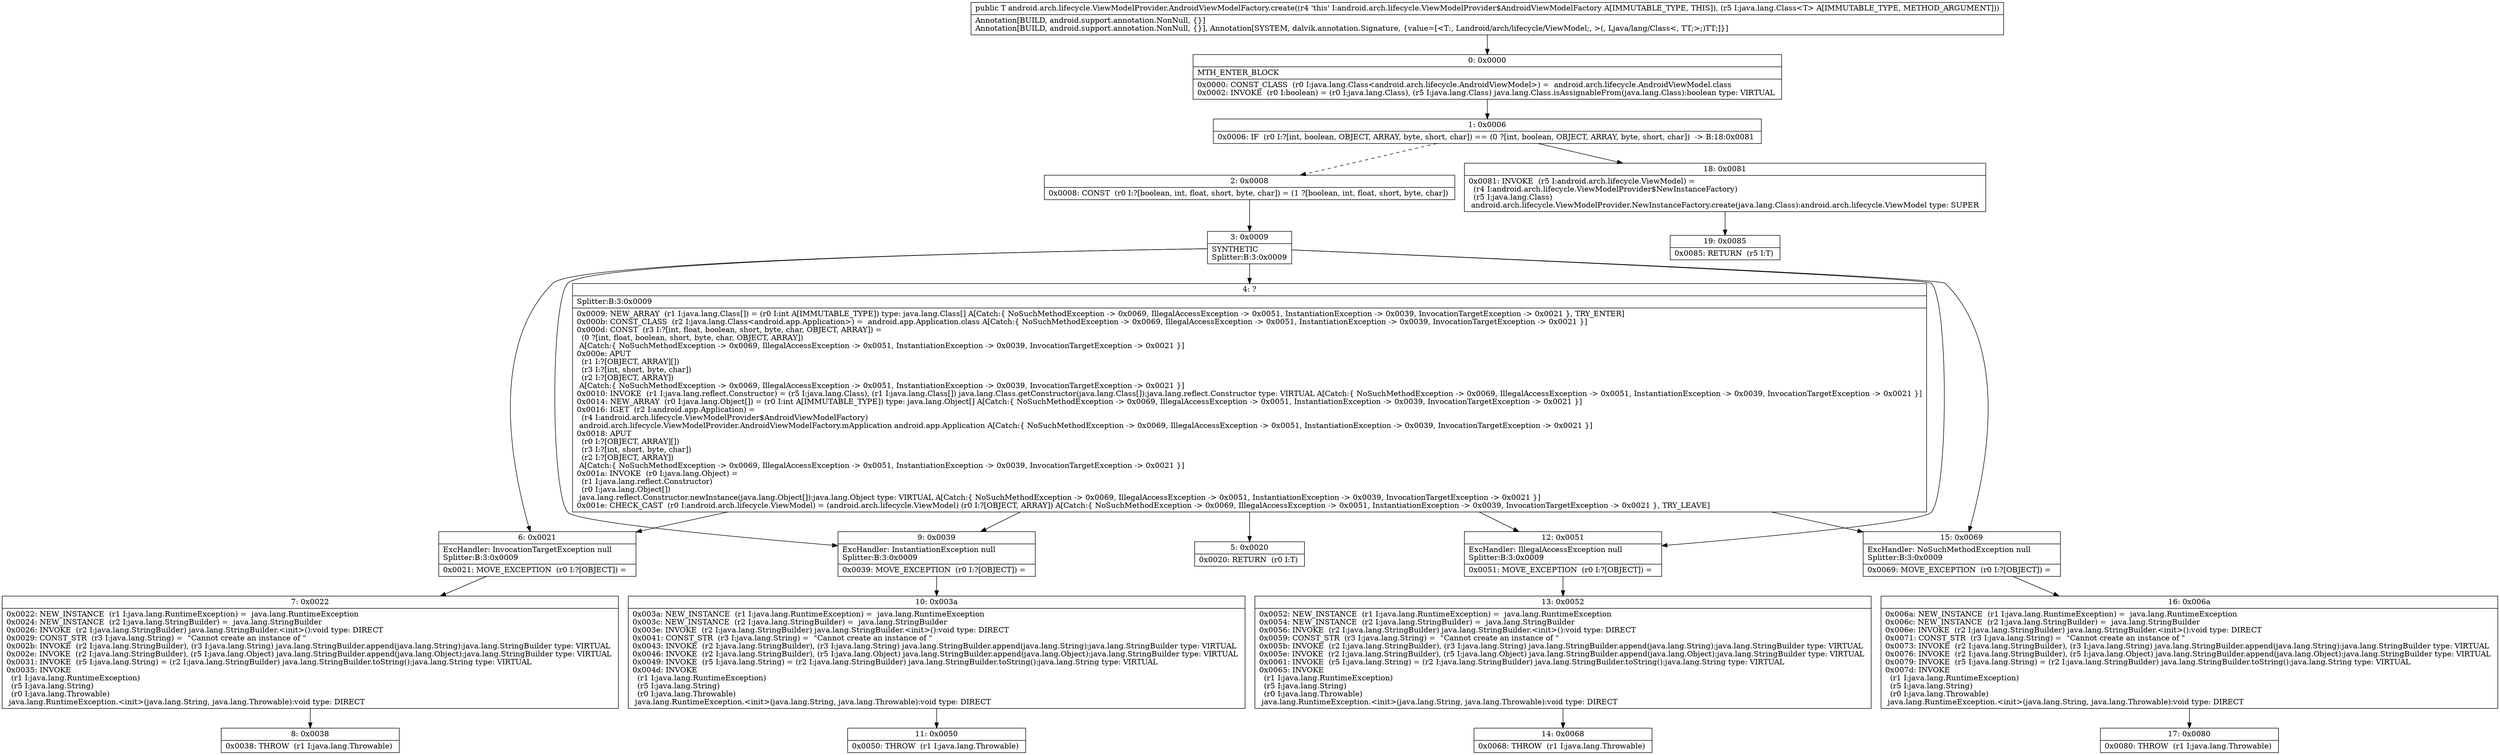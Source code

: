 digraph "CFG forandroid.arch.lifecycle.ViewModelProvider.AndroidViewModelFactory.create(Ljava\/lang\/Class;)Landroid\/arch\/lifecycle\/ViewModel;" {
Node_0 [shape=record,label="{0\:\ 0x0000|MTH_ENTER_BLOCK\l|0x0000: CONST_CLASS  (r0 I:java.lang.Class\<android.arch.lifecycle.AndroidViewModel\>) =  android.arch.lifecycle.AndroidViewModel.class \l0x0002: INVOKE  (r0 I:boolean) = (r0 I:java.lang.Class), (r5 I:java.lang.Class) java.lang.Class.isAssignableFrom(java.lang.Class):boolean type: VIRTUAL \l}"];
Node_1 [shape=record,label="{1\:\ 0x0006|0x0006: IF  (r0 I:?[int, boolean, OBJECT, ARRAY, byte, short, char]) == (0 ?[int, boolean, OBJECT, ARRAY, byte, short, char])  \-\> B:18:0x0081 \l}"];
Node_2 [shape=record,label="{2\:\ 0x0008|0x0008: CONST  (r0 I:?[boolean, int, float, short, byte, char]) = (1 ?[boolean, int, float, short, byte, char]) \l}"];
Node_3 [shape=record,label="{3\:\ 0x0009|SYNTHETIC\lSplitter:B:3:0x0009\l}"];
Node_4 [shape=record,label="{4\:\ ?|Splitter:B:3:0x0009\l|0x0009: NEW_ARRAY  (r1 I:java.lang.Class[]) = (r0 I:int A[IMMUTABLE_TYPE]) type: java.lang.Class[] A[Catch:\{ NoSuchMethodException \-\> 0x0069, IllegalAccessException \-\> 0x0051, InstantiationException \-\> 0x0039, InvocationTargetException \-\> 0x0021 \}, TRY_ENTER]\l0x000b: CONST_CLASS  (r2 I:java.lang.Class\<android.app.Application\>) =  android.app.Application.class A[Catch:\{ NoSuchMethodException \-\> 0x0069, IllegalAccessException \-\> 0x0051, InstantiationException \-\> 0x0039, InvocationTargetException \-\> 0x0021 \}]\l0x000d: CONST  (r3 I:?[int, float, boolean, short, byte, char, OBJECT, ARRAY]) = \l  (0 ?[int, float, boolean, short, byte, char, OBJECT, ARRAY])\l A[Catch:\{ NoSuchMethodException \-\> 0x0069, IllegalAccessException \-\> 0x0051, InstantiationException \-\> 0x0039, InvocationTargetException \-\> 0x0021 \}]\l0x000e: APUT  \l  (r1 I:?[OBJECT, ARRAY][])\l  (r3 I:?[int, short, byte, char])\l  (r2 I:?[OBJECT, ARRAY])\l A[Catch:\{ NoSuchMethodException \-\> 0x0069, IllegalAccessException \-\> 0x0051, InstantiationException \-\> 0x0039, InvocationTargetException \-\> 0x0021 \}]\l0x0010: INVOKE  (r1 I:java.lang.reflect.Constructor) = (r5 I:java.lang.Class), (r1 I:java.lang.Class[]) java.lang.Class.getConstructor(java.lang.Class[]):java.lang.reflect.Constructor type: VIRTUAL A[Catch:\{ NoSuchMethodException \-\> 0x0069, IllegalAccessException \-\> 0x0051, InstantiationException \-\> 0x0039, InvocationTargetException \-\> 0x0021 \}]\l0x0014: NEW_ARRAY  (r0 I:java.lang.Object[]) = (r0 I:int A[IMMUTABLE_TYPE]) type: java.lang.Object[] A[Catch:\{ NoSuchMethodException \-\> 0x0069, IllegalAccessException \-\> 0x0051, InstantiationException \-\> 0x0039, InvocationTargetException \-\> 0x0021 \}]\l0x0016: IGET  (r2 I:android.app.Application) = \l  (r4 I:android.arch.lifecycle.ViewModelProvider$AndroidViewModelFactory)\l android.arch.lifecycle.ViewModelProvider.AndroidViewModelFactory.mApplication android.app.Application A[Catch:\{ NoSuchMethodException \-\> 0x0069, IllegalAccessException \-\> 0x0051, InstantiationException \-\> 0x0039, InvocationTargetException \-\> 0x0021 \}]\l0x0018: APUT  \l  (r0 I:?[OBJECT, ARRAY][])\l  (r3 I:?[int, short, byte, char])\l  (r2 I:?[OBJECT, ARRAY])\l A[Catch:\{ NoSuchMethodException \-\> 0x0069, IllegalAccessException \-\> 0x0051, InstantiationException \-\> 0x0039, InvocationTargetException \-\> 0x0021 \}]\l0x001a: INVOKE  (r0 I:java.lang.Object) = \l  (r1 I:java.lang.reflect.Constructor)\l  (r0 I:java.lang.Object[])\l java.lang.reflect.Constructor.newInstance(java.lang.Object[]):java.lang.Object type: VIRTUAL A[Catch:\{ NoSuchMethodException \-\> 0x0069, IllegalAccessException \-\> 0x0051, InstantiationException \-\> 0x0039, InvocationTargetException \-\> 0x0021 \}]\l0x001e: CHECK_CAST  (r0 I:android.arch.lifecycle.ViewModel) = (android.arch.lifecycle.ViewModel) (r0 I:?[OBJECT, ARRAY]) A[Catch:\{ NoSuchMethodException \-\> 0x0069, IllegalAccessException \-\> 0x0051, InstantiationException \-\> 0x0039, InvocationTargetException \-\> 0x0021 \}, TRY_LEAVE]\l}"];
Node_5 [shape=record,label="{5\:\ 0x0020|0x0020: RETURN  (r0 I:T) \l}"];
Node_6 [shape=record,label="{6\:\ 0x0021|ExcHandler: InvocationTargetException null\lSplitter:B:3:0x0009\l|0x0021: MOVE_EXCEPTION  (r0 I:?[OBJECT]) =  \l}"];
Node_7 [shape=record,label="{7\:\ 0x0022|0x0022: NEW_INSTANCE  (r1 I:java.lang.RuntimeException) =  java.lang.RuntimeException \l0x0024: NEW_INSTANCE  (r2 I:java.lang.StringBuilder) =  java.lang.StringBuilder \l0x0026: INVOKE  (r2 I:java.lang.StringBuilder) java.lang.StringBuilder.\<init\>():void type: DIRECT \l0x0029: CONST_STR  (r3 I:java.lang.String) =  \"Cannot create an instance of \" \l0x002b: INVOKE  (r2 I:java.lang.StringBuilder), (r3 I:java.lang.String) java.lang.StringBuilder.append(java.lang.String):java.lang.StringBuilder type: VIRTUAL \l0x002e: INVOKE  (r2 I:java.lang.StringBuilder), (r5 I:java.lang.Object) java.lang.StringBuilder.append(java.lang.Object):java.lang.StringBuilder type: VIRTUAL \l0x0031: INVOKE  (r5 I:java.lang.String) = (r2 I:java.lang.StringBuilder) java.lang.StringBuilder.toString():java.lang.String type: VIRTUAL \l0x0035: INVOKE  \l  (r1 I:java.lang.RuntimeException)\l  (r5 I:java.lang.String)\l  (r0 I:java.lang.Throwable)\l java.lang.RuntimeException.\<init\>(java.lang.String, java.lang.Throwable):void type: DIRECT \l}"];
Node_8 [shape=record,label="{8\:\ 0x0038|0x0038: THROW  (r1 I:java.lang.Throwable) \l}"];
Node_9 [shape=record,label="{9\:\ 0x0039|ExcHandler: InstantiationException null\lSplitter:B:3:0x0009\l|0x0039: MOVE_EXCEPTION  (r0 I:?[OBJECT]) =  \l}"];
Node_10 [shape=record,label="{10\:\ 0x003a|0x003a: NEW_INSTANCE  (r1 I:java.lang.RuntimeException) =  java.lang.RuntimeException \l0x003c: NEW_INSTANCE  (r2 I:java.lang.StringBuilder) =  java.lang.StringBuilder \l0x003e: INVOKE  (r2 I:java.lang.StringBuilder) java.lang.StringBuilder.\<init\>():void type: DIRECT \l0x0041: CONST_STR  (r3 I:java.lang.String) =  \"Cannot create an instance of \" \l0x0043: INVOKE  (r2 I:java.lang.StringBuilder), (r3 I:java.lang.String) java.lang.StringBuilder.append(java.lang.String):java.lang.StringBuilder type: VIRTUAL \l0x0046: INVOKE  (r2 I:java.lang.StringBuilder), (r5 I:java.lang.Object) java.lang.StringBuilder.append(java.lang.Object):java.lang.StringBuilder type: VIRTUAL \l0x0049: INVOKE  (r5 I:java.lang.String) = (r2 I:java.lang.StringBuilder) java.lang.StringBuilder.toString():java.lang.String type: VIRTUAL \l0x004d: INVOKE  \l  (r1 I:java.lang.RuntimeException)\l  (r5 I:java.lang.String)\l  (r0 I:java.lang.Throwable)\l java.lang.RuntimeException.\<init\>(java.lang.String, java.lang.Throwable):void type: DIRECT \l}"];
Node_11 [shape=record,label="{11\:\ 0x0050|0x0050: THROW  (r1 I:java.lang.Throwable) \l}"];
Node_12 [shape=record,label="{12\:\ 0x0051|ExcHandler: IllegalAccessException null\lSplitter:B:3:0x0009\l|0x0051: MOVE_EXCEPTION  (r0 I:?[OBJECT]) =  \l}"];
Node_13 [shape=record,label="{13\:\ 0x0052|0x0052: NEW_INSTANCE  (r1 I:java.lang.RuntimeException) =  java.lang.RuntimeException \l0x0054: NEW_INSTANCE  (r2 I:java.lang.StringBuilder) =  java.lang.StringBuilder \l0x0056: INVOKE  (r2 I:java.lang.StringBuilder) java.lang.StringBuilder.\<init\>():void type: DIRECT \l0x0059: CONST_STR  (r3 I:java.lang.String) =  \"Cannot create an instance of \" \l0x005b: INVOKE  (r2 I:java.lang.StringBuilder), (r3 I:java.lang.String) java.lang.StringBuilder.append(java.lang.String):java.lang.StringBuilder type: VIRTUAL \l0x005e: INVOKE  (r2 I:java.lang.StringBuilder), (r5 I:java.lang.Object) java.lang.StringBuilder.append(java.lang.Object):java.lang.StringBuilder type: VIRTUAL \l0x0061: INVOKE  (r5 I:java.lang.String) = (r2 I:java.lang.StringBuilder) java.lang.StringBuilder.toString():java.lang.String type: VIRTUAL \l0x0065: INVOKE  \l  (r1 I:java.lang.RuntimeException)\l  (r5 I:java.lang.String)\l  (r0 I:java.lang.Throwable)\l java.lang.RuntimeException.\<init\>(java.lang.String, java.lang.Throwable):void type: DIRECT \l}"];
Node_14 [shape=record,label="{14\:\ 0x0068|0x0068: THROW  (r1 I:java.lang.Throwable) \l}"];
Node_15 [shape=record,label="{15\:\ 0x0069|ExcHandler: NoSuchMethodException null\lSplitter:B:3:0x0009\l|0x0069: MOVE_EXCEPTION  (r0 I:?[OBJECT]) =  \l}"];
Node_16 [shape=record,label="{16\:\ 0x006a|0x006a: NEW_INSTANCE  (r1 I:java.lang.RuntimeException) =  java.lang.RuntimeException \l0x006c: NEW_INSTANCE  (r2 I:java.lang.StringBuilder) =  java.lang.StringBuilder \l0x006e: INVOKE  (r2 I:java.lang.StringBuilder) java.lang.StringBuilder.\<init\>():void type: DIRECT \l0x0071: CONST_STR  (r3 I:java.lang.String) =  \"Cannot create an instance of \" \l0x0073: INVOKE  (r2 I:java.lang.StringBuilder), (r3 I:java.lang.String) java.lang.StringBuilder.append(java.lang.String):java.lang.StringBuilder type: VIRTUAL \l0x0076: INVOKE  (r2 I:java.lang.StringBuilder), (r5 I:java.lang.Object) java.lang.StringBuilder.append(java.lang.Object):java.lang.StringBuilder type: VIRTUAL \l0x0079: INVOKE  (r5 I:java.lang.String) = (r2 I:java.lang.StringBuilder) java.lang.StringBuilder.toString():java.lang.String type: VIRTUAL \l0x007d: INVOKE  \l  (r1 I:java.lang.RuntimeException)\l  (r5 I:java.lang.String)\l  (r0 I:java.lang.Throwable)\l java.lang.RuntimeException.\<init\>(java.lang.String, java.lang.Throwable):void type: DIRECT \l}"];
Node_17 [shape=record,label="{17\:\ 0x0080|0x0080: THROW  (r1 I:java.lang.Throwable) \l}"];
Node_18 [shape=record,label="{18\:\ 0x0081|0x0081: INVOKE  (r5 I:android.arch.lifecycle.ViewModel) = \l  (r4 I:android.arch.lifecycle.ViewModelProvider$NewInstanceFactory)\l  (r5 I:java.lang.Class)\l android.arch.lifecycle.ViewModelProvider.NewInstanceFactory.create(java.lang.Class):android.arch.lifecycle.ViewModel type: SUPER \l}"];
Node_19 [shape=record,label="{19\:\ 0x0085|0x0085: RETURN  (r5 I:T) \l}"];
MethodNode[shape=record,label="{public T android.arch.lifecycle.ViewModelProvider.AndroidViewModelFactory.create((r4 'this' I:android.arch.lifecycle.ViewModelProvider$AndroidViewModelFactory A[IMMUTABLE_TYPE, THIS]), (r5 I:java.lang.Class\<T\> A[IMMUTABLE_TYPE, METHOD_ARGUMENT]))  | Annotation[BUILD, android.support.annotation.NonNull, \{\}]\lAnnotation[BUILD, android.support.annotation.NonNull, \{\}], Annotation[SYSTEM, dalvik.annotation.Signature, \{value=[\<T:, Landroid\/arch\/lifecycle\/ViewModel;, \>(, Ljava\/lang\/Class\<, TT;\>;)TT;]\}]\l}"];
MethodNode -> Node_0;
Node_0 -> Node_1;
Node_1 -> Node_2[style=dashed];
Node_1 -> Node_18;
Node_2 -> Node_3;
Node_3 -> Node_4;
Node_3 -> Node_15;
Node_3 -> Node_12;
Node_3 -> Node_9;
Node_3 -> Node_6;
Node_4 -> Node_5;
Node_4 -> Node_15;
Node_4 -> Node_12;
Node_4 -> Node_9;
Node_4 -> Node_6;
Node_6 -> Node_7;
Node_7 -> Node_8;
Node_9 -> Node_10;
Node_10 -> Node_11;
Node_12 -> Node_13;
Node_13 -> Node_14;
Node_15 -> Node_16;
Node_16 -> Node_17;
Node_18 -> Node_19;
}

